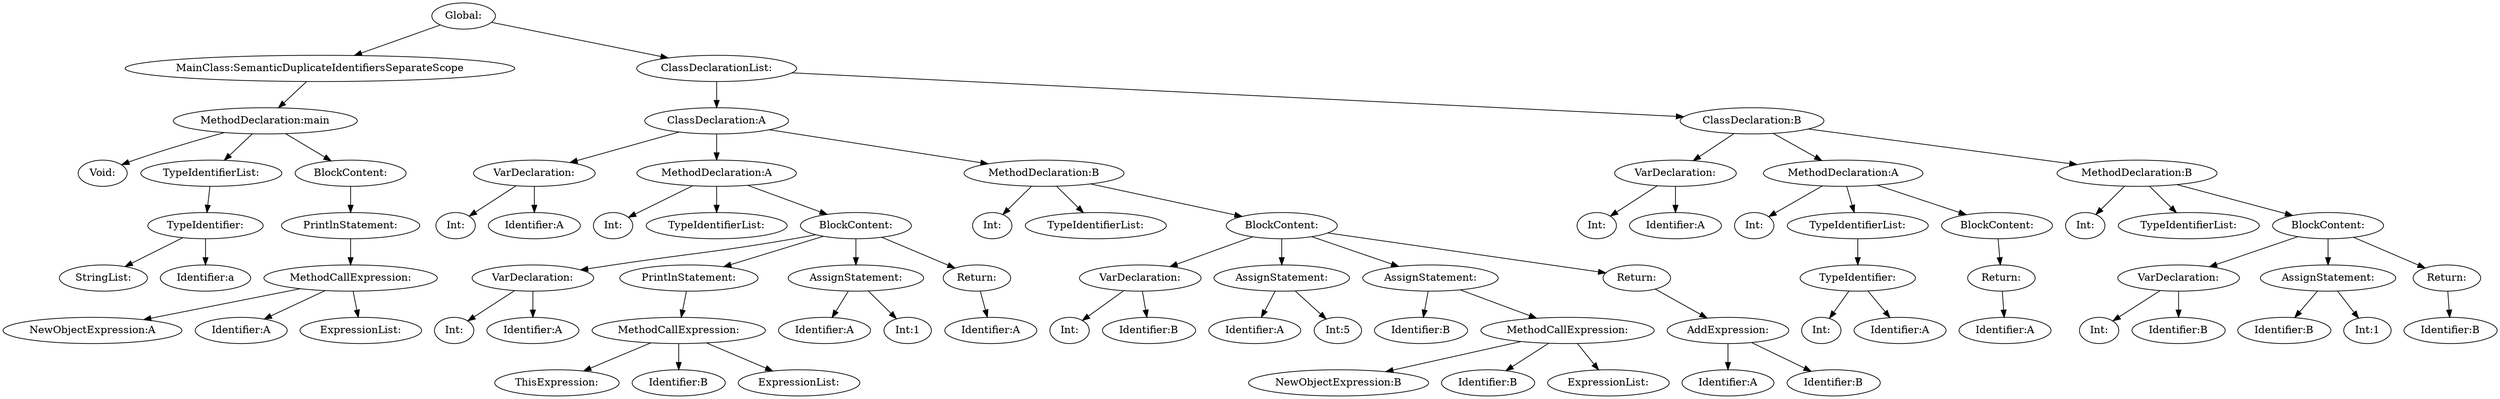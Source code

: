 digraph {
n0 [label="Global:"];
n1 [label="MainClass:SemanticDuplicateIdentifiersSeparateScope"];
n2 [label="MethodDeclaration:main"];
n3 [label="Void:"];
n2 -> n3
n4 [label="TypeIdentifierList:"];
n5 [label="TypeIdentifier:"];
n6 [label="StringList:"];
n5 -> n6
n7 [label="Identifier:a"];
n5 -> n7
n4 -> n5
n2 -> n4
n8 [label="BlockContent:"];
n9 [label="PrintlnStatement:"];
n10 [label="MethodCallExpression:"];
n11 [label="NewObjectExpression:A"];
n10 -> n11
n12 [label="Identifier:A"];
n10 -> n12
n13 [label="ExpressionList:"];
n10 -> n13
n9 -> n10
n8 -> n9
n2 -> n8
n1 -> n2
n0 -> n1
n14 [label="ClassDeclarationList:"];
n15 [label="ClassDeclaration:A"];
n16 [label="VarDeclaration:"];
n17 [label="Int:"];
n16 -> n17
n18 [label="Identifier:A"];
n16 -> n18
n15 -> n16
n19 [label="MethodDeclaration:A"];
n20 [label="Int:"];
n19 -> n20
n21 [label="TypeIdentifierList:"];
n19 -> n21
n22 [label="BlockContent:"];
n23 [label="VarDeclaration:"];
n24 [label="Int:"];
n23 -> n24
n25 [label="Identifier:A"];
n23 -> n25
n22 -> n23
n26 [label="PrintlnStatement:"];
n27 [label="MethodCallExpression:"];
n28 [label="ThisExpression:"];
n27 -> n28
n29 [label="Identifier:B"];
n27 -> n29
n30 [label="ExpressionList:"];
n27 -> n30
n26 -> n27
n22 -> n26
n31 [label="AssignStatement:"];
n32 [label="Identifier:A"];
n31 -> n32
n33 [label="Int:1"];
n31 -> n33
n22 -> n31
n34 [label="Return:"];
n35 [label="Identifier:A"];
n34 -> n35
n22 -> n34
n19 -> n22
n15 -> n19
n36 [label="MethodDeclaration:B"];
n37 [label="Int:"];
n36 -> n37
n38 [label="TypeIdentifierList:"];
n36 -> n38
n39 [label="BlockContent:"];
n40 [label="VarDeclaration:"];
n41 [label="Int:"];
n40 -> n41
n42 [label="Identifier:B"];
n40 -> n42
n39 -> n40
n43 [label="AssignStatement:"];
n44 [label="Identifier:A"];
n43 -> n44
n45 [label="Int:5"];
n43 -> n45
n39 -> n43
n46 [label="AssignStatement:"];
n47 [label="Identifier:B"];
n46 -> n47
n48 [label="MethodCallExpression:"];
n49 [label="NewObjectExpression:B"];
n48 -> n49
n50 [label="Identifier:B"];
n48 -> n50
n51 [label="ExpressionList:"];
n48 -> n51
n46 -> n48
n39 -> n46
n52 [label="Return:"];
n53 [label="AddExpression:"];
n54 [label="Identifier:A"];
n53 -> n54
n55 [label="Identifier:B"];
n53 -> n55
n52 -> n53
n39 -> n52
n36 -> n39
n15 -> n36
n14 -> n15
n56 [label="ClassDeclaration:B"];
n57 [label="VarDeclaration:"];
n58 [label="Int:"];
n57 -> n58
n59 [label="Identifier:A"];
n57 -> n59
n56 -> n57
n60 [label="MethodDeclaration:A"];
n61 [label="Int:"];
n60 -> n61
n62 [label="TypeIdentifierList:"];
n63 [label="TypeIdentifier:"];
n64 [label="Int:"];
n63 -> n64
n65 [label="Identifier:A"];
n63 -> n65
n62 -> n63
n60 -> n62
n66 [label="BlockContent:"];
n67 [label="Return:"];
n68 [label="Identifier:A"];
n67 -> n68
n66 -> n67
n60 -> n66
n56 -> n60
n69 [label="MethodDeclaration:B"];
n70 [label="Int:"];
n69 -> n70
n71 [label="TypeIdentifierList:"];
n69 -> n71
n72 [label="BlockContent:"];
n73 [label="VarDeclaration:"];
n74 [label="Int:"];
n73 -> n74
n75 [label="Identifier:B"];
n73 -> n75
n72 -> n73
n76 [label="AssignStatement:"];
n77 [label="Identifier:B"];
n76 -> n77
n78 [label="Int:1"];
n76 -> n78
n72 -> n76
n79 [label="Return:"];
n80 [label="Identifier:B"];
n79 -> n80
n72 -> n79
n69 -> n72
n56 -> n69
n14 -> n56
n0 -> n14
}
